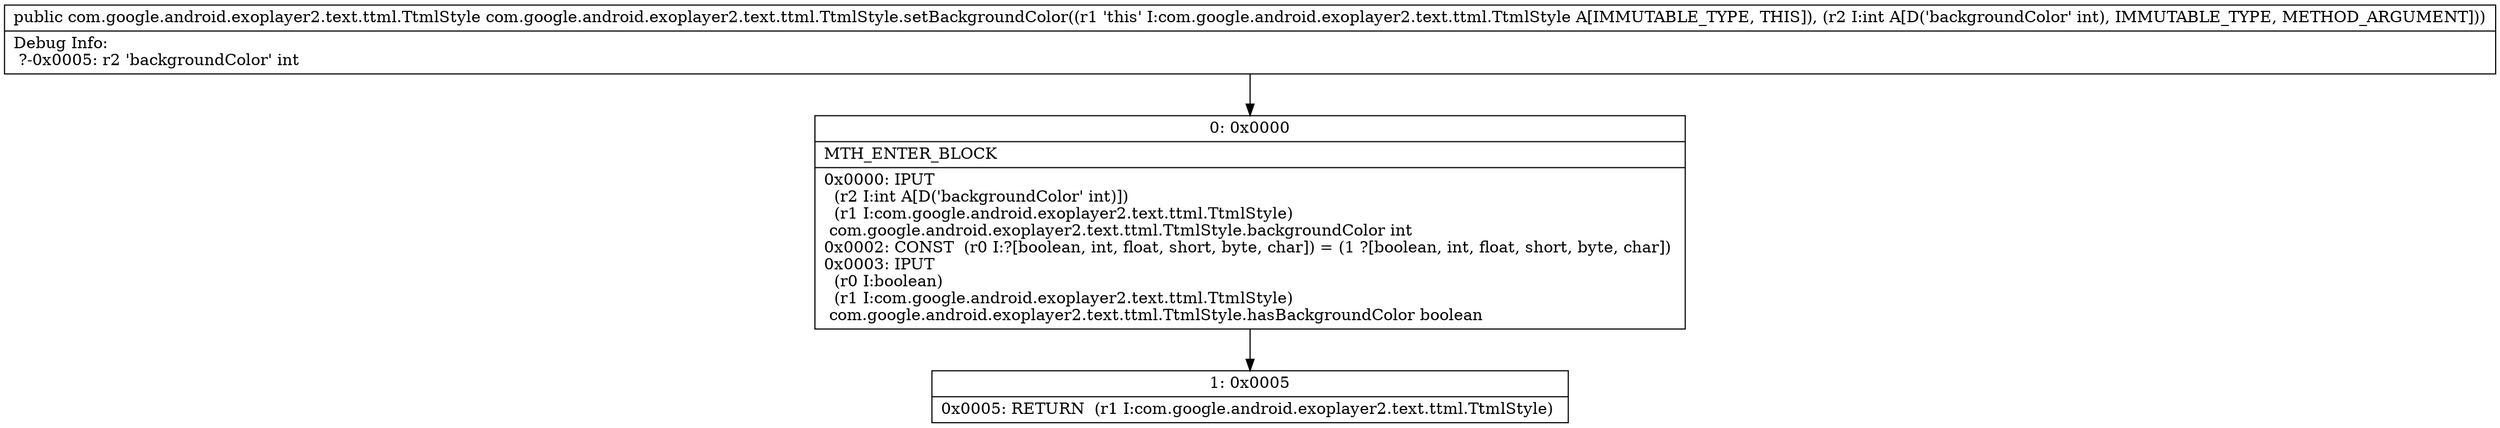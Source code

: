 digraph "CFG forcom.google.android.exoplayer2.text.ttml.TtmlStyle.setBackgroundColor(I)Lcom\/google\/android\/exoplayer2\/text\/ttml\/TtmlStyle;" {
Node_0 [shape=record,label="{0\:\ 0x0000|MTH_ENTER_BLOCK\l|0x0000: IPUT  \l  (r2 I:int A[D('backgroundColor' int)])\l  (r1 I:com.google.android.exoplayer2.text.ttml.TtmlStyle)\l com.google.android.exoplayer2.text.ttml.TtmlStyle.backgroundColor int \l0x0002: CONST  (r0 I:?[boolean, int, float, short, byte, char]) = (1 ?[boolean, int, float, short, byte, char]) \l0x0003: IPUT  \l  (r0 I:boolean)\l  (r1 I:com.google.android.exoplayer2.text.ttml.TtmlStyle)\l com.google.android.exoplayer2.text.ttml.TtmlStyle.hasBackgroundColor boolean \l}"];
Node_1 [shape=record,label="{1\:\ 0x0005|0x0005: RETURN  (r1 I:com.google.android.exoplayer2.text.ttml.TtmlStyle) \l}"];
MethodNode[shape=record,label="{public com.google.android.exoplayer2.text.ttml.TtmlStyle com.google.android.exoplayer2.text.ttml.TtmlStyle.setBackgroundColor((r1 'this' I:com.google.android.exoplayer2.text.ttml.TtmlStyle A[IMMUTABLE_TYPE, THIS]), (r2 I:int A[D('backgroundColor' int), IMMUTABLE_TYPE, METHOD_ARGUMENT]))  | Debug Info:\l  ?\-0x0005: r2 'backgroundColor' int\l}"];
MethodNode -> Node_0;
Node_0 -> Node_1;
}

